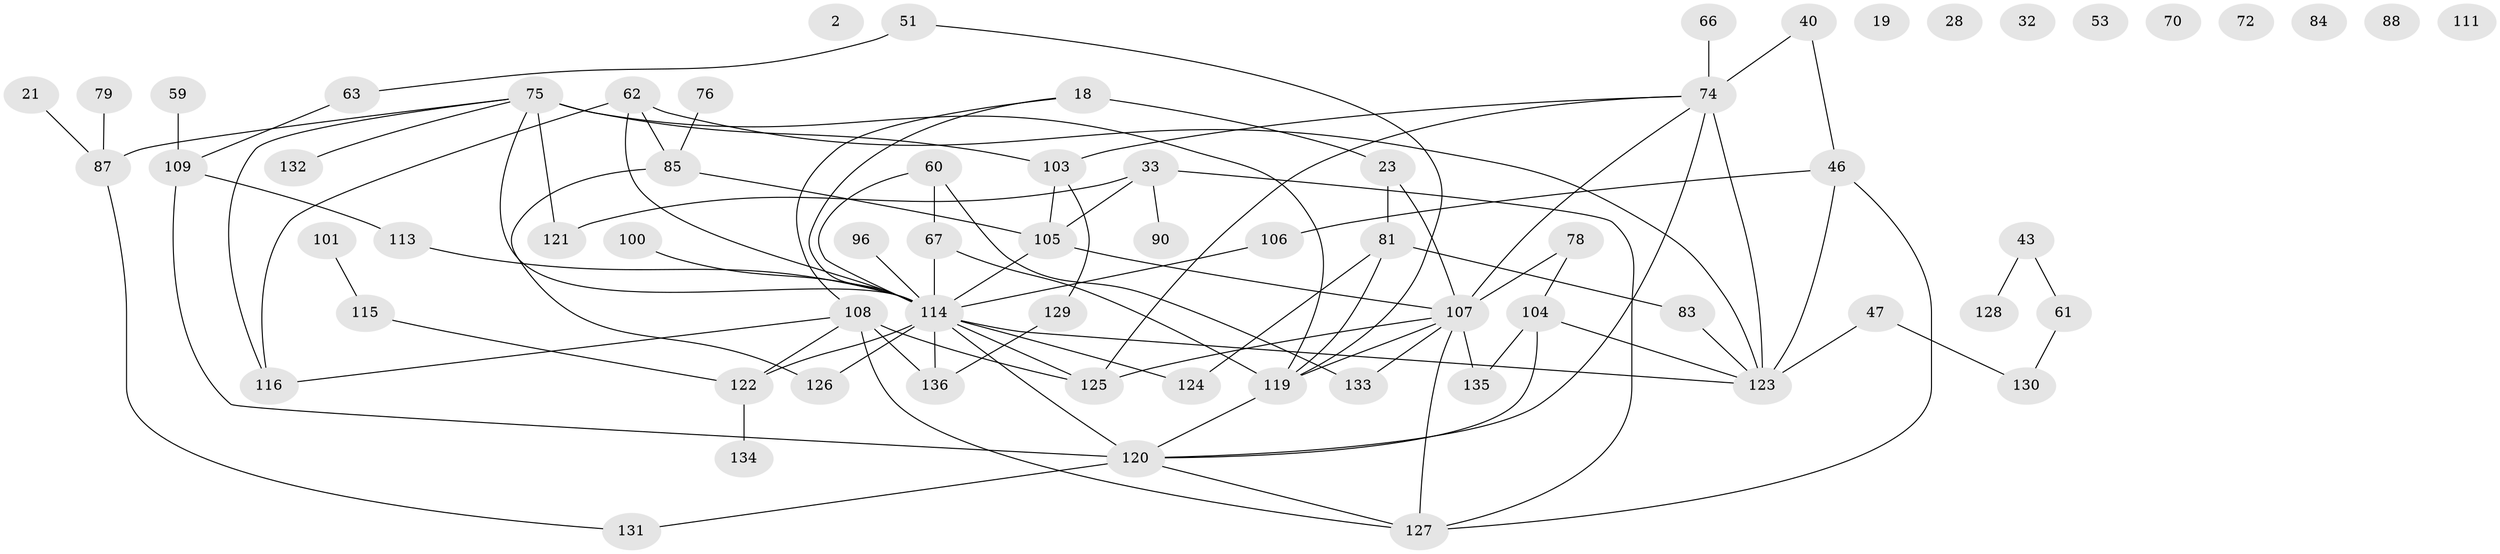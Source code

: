 // original degree distribution, {3: 0.23529411764705882, 0: 0.07352941176470588, 4: 0.16176470588235295, 2: 0.2867647058823529, 5: 0.051470588235294115, 1: 0.15441176470588236, 7: 0.014705882352941176, 8: 0.007352941176470588, 6: 0.014705882352941176}
// Generated by graph-tools (version 1.1) at 2025/43/03/04/25 21:43:10]
// undirected, 68 vertices, 94 edges
graph export_dot {
graph [start="1"]
  node [color=gray90,style=filled];
  2;
  18 [super="+5"];
  19;
  21;
  23;
  28;
  32;
  33;
  40 [super="+10"];
  43;
  46;
  47;
  51;
  53;
  59 [super="+11"];
  60;
  61;
  62 [super="+16"];
  63;
  66;
  67 [super="+44+41"];
  70;
  72;
  74;
  75 [super="+24+54"];
  76;
  78;
  79;
  81 [super="+6"];
  83;
  84;
  85;
  87;
  88;
  90;
  96;
  100;
  101;
  103 [super="+68+97+99"];
  104;
  105 [super="+22+48+27"];
  106;
  107 [super="+71+20+91"];
  108 [super="+39"];
  109;
  111;
  113;
  114 [super="+4+94+95+110"];
  115 [super="+80"];
  116 [super="+52+34"];
  119 [super="+8+69"];
  120 [super="+73+89"];
  121;
  122 [super="+82"];
  123 [super="+117"];
  124;
  125;
  126 [super="+38+118+92"];
  127 [super="+3+25+65+30"];
  128;
  129;
  130;
  131;
  132;
  133;
  134;
  135 [super="+55"];
  136 [super="+42+112"];
  18 -- 23 [weight=2];
  18 -- 108;
  18 -- 114;
  21 -- 87;
  23 -- 81;
  23 -- 107;
  33 -- 90;
  33 -- 121;
  33 -- 105;
  33 -- 127;
  40 -- 74;
  40 -- 46;
  43 -- 61;
  43 -- 128;
  46 -- 106;
  46 -- 123;
  46 -- 127;
  47 -- 130;
  47 -- 123;
  51 -- 63;
  51 -- 119;
  59 -- 109;
  60 -- 133;
  60 -- 67 [weight=2];
  60 -- 114;
  61 -- 130;
  62 -- 85 [weight=2];
  62 -- 116;
  62 -- 123;
  62 -- 114;
  63 -- 109;
  66 -- 74;
  67 -- 119 [weight=2];
  67 -- 114;
  74 -- 123 [weight=2];
  74 -- 125;
  74 -- 120;
  74 -- 103;
  74 -- 107;
  75 -- 121;
  75 -- 119 [weight=2];
  75 -- 132;
  75 -- 87;
  75 -- 116;
  75 -- 103;
  75 -- 114;
  76 -- 85;
  78 -- 104;
  78 -- 107;
  79 -- 87;
  81 -- 124;
  81 -- 83;
  81 -- 119;
  83 -- 123;
  85 -- 105;
  85 -- 126;
  87 -- 131;
  96 -- 114;
  100 -- 114;
  101 -- 115;
  103 -- 129;
  103 -- 105;
  104 -- 120;
  104 -- 123;
  104 -- 135;
  105 -- 114;
  105 -- 107;
  106 -- 114;
  107 -- 119 [weight=3];
  107 -- 127;
  107 -- 125 [weight=2];
  107 -- 133;
  107 -- 135 [weight=2];
  108 -- 116;
  108 -- 122;
  108 -- 125 [weight=2];
  108 -- 127;
  108 -- 136;
  109 -- 113;
  109 -- 120;
  113 -- 114;
  114 -- 136 [weight=2];
  114 -- 122 [weight=2];
  114 -- 120 [weight=2];
  114 -- 123;
  114 -- 125;
  114 -- 126;
  114 -- 124;
  115 -- 122;
  119 -- 120;
  120 -- 131;
  120 -- 127;
  122 -- 134;
  129 -- 136;
}
